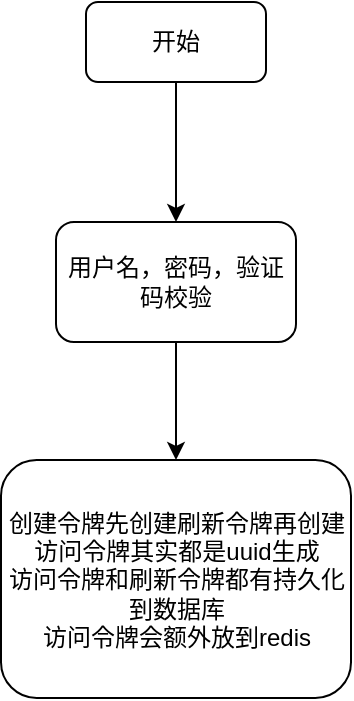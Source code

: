 <mxfile version="20.2.1" type="github">
  <diagram id="5VnuPamsWgsb6HcGCBo6" name="第 1 页">
    <mxGraphModel dx="1038" dy="585" grid="1" gridSize="10" guides="1" tooltips="1" connect="1" arrows="1" fold="1" page="1" pageScale="1" pageWidth="827" pageHeight="1169" math="0" shadow="0">
      <root>
        <mxCell id="0" />
        <mxCell id="1" parent="0" />
        <mxCell id="oj_4OXBv_ezFS3XAdGfc-3" value="" style="edgeStyle=orthogonalEdgeStyle;rounded=0;orthogonalLoop=1;jettySize=auto;html=1;" edge="1" parent="1" source="oj_4OXBv_ezFS3XAdGfc-1" target="oj_4OXBv_ezFS3XAdGfc-2">
          <mxGeometry relative="1" as="geometry" />
        </mxCell>
        <mxCell id="oj_4OXBv_ezFS3XAdGfc-1" value="开始" style="rounded=1;whiteSpace=wrap;html=1;" vertex="1" parent="1">
          <mxGeometry x="150" y="91" width="90" height="40" as="geometry" />
        </mxCell>
        <mxCell id="oj_4OXBv_ezFS3XAdGfc-5" value="" style="edgeStyle=orthogonalEdgeStyle;rounded=0;orthogonalLoop=1;jettySize=auto;html=1;" edge="1" parent="1" source="oj_4OXBv_ezFS3XAdGfc-2" target="oj_4OXBv_ezFS3XAdGfc-4">
          <mxGeometry relative="1" as="geometry" />
        </mxCell>
        <mxCell id="oj_4OXBv_ezFS3XAdGfc-2" value="用户名，密码，验证码校验" style="whiteSpace=wrap;html=1;rounded=1;" vertex="1" parent="1">
          <mxGeometry x="135" y="201" width="120" height="60" as="geometry" />
        </mxCell>
        <mxCell id="oj_4OXBv_ezFS3XAdGfc-4" value="创建令牌先创建刷新令牌再创建访问令牌其实都是uuid生成&lt;br&gt;访问令牌和刷新令牌都有持久化到数据库&lt;br&gt;访问令牌会额外放到redis" style="whiteSpace=wrap;html=1;rounded=1;" vertex="1" parent="1">
          <mxGeometry x="107.5" y="320" width="175" height="119" as="geometry" />
        </mxCell>
      </root>
    </mxGraphModel>
  </diagram>
</mxfile>
